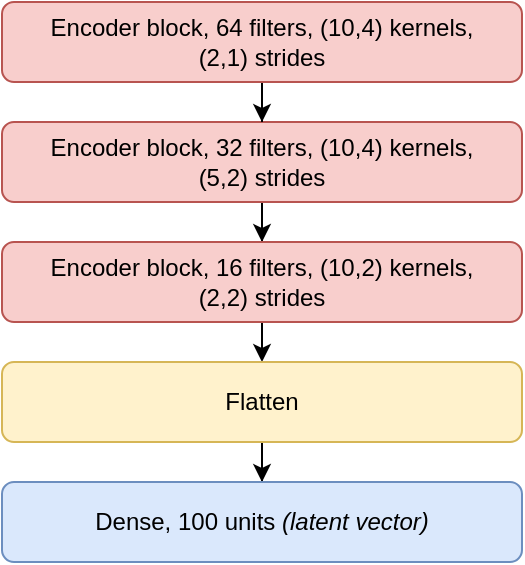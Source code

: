 <mxfile version="12.6.5" type="device"><diagram id="mADj3N52reezFfNrAovU" name="Page-1"><mxGraphModel dx="702" dy="824" grid="1" gridSize="10" guides="1" tooltips="1" connect="1" arrows="1" fold="1" page="1" pageScale="1" pageWidth="827" pageHeight="1169" math="1" shadow="0"><root><mxCell id="0"/><mxCell id="1" parent="0"/><mxCell id="KVp9MSCgRwjhDD4FNQpp-5" style="edgeStyle=orthogonalEdgeStyle;rounded=0;orthogonalLoop=1;jettySize=auto;html=1;" parent="1" source="Cw01MGH7N1lbKNJdQKr4-1" target="KVp9MSCgRwjhDD4FNQpp-1" edge="1"><mxGeometry relative="1" as="geometry"/></mxCell><mxCell id="Cw01MGH7N1lbKNJdQKr4-1" value="Encoder block, 32 filters, (10,4) kernels,&lt;br&gt;(5,2) strides" style="rounded=1;whiteSpace=wrap;html=1;fillColor=#f8cecc;strokeColor=#b85450;" parent="1" vertex="1"><mxGeometry x="80" y="80" width="260" height="40" as="geometry"/></mxCell><mxCell id="KVp9MSCgRwjhDD4FNQpp-6" style="edgeStyle=orthogonalEdgeStyle;rounded=0;orthogonalLoop=1;jettySize=auto;html=1;" parent="1" source="KVp9MSCgRwjhDD4FNQpp-1" edge="1"><mxGeometry relative="1" as="geometry"><mxPoint x="210" y="200" as="targetPoint"/></mxGeometry></mxCell><mxCell id="KVp9MSCgRwjhDD4FNQpp-1" value="Encoder block, 16 filters, (10,2) kernels,&lt;br&gt;(2,2) strides" style="rounded=1;whiteSpace=wrap;html=1;fillColor=#f8cecc;strokeColor=#b85450;" parent="1" vertex="1"><mxGeometry x="80" y="140" width="260" height="40" as="geometry"/></mxCell><mxCell id="KVp9MSCgRwjhDD4FNQpp-8" style="edgeStyle=orthogonalEdgeStyle;rounded=0;orthogonalLoop=1;jettySize=auto;html=1;" parent="1" source="KVp9MSCgRwjhDD4FNQpp-3" target="KVp9MSCgRwjhDD4FNQpp-4" edge="1"><mxGeometry relative="1" as="geometry"/></mxCell><mxCell id="KVp9MSCgRwjhDD4FNQpp-3" value="Flatten" style="rounded=1;whiteSpace=wrap;html=1;fillColor=#fff2cc;strokeColor=#d6b656;" parent="1" vertex="1"><mxGeometry x="80" y="200" width="260" height="40" as="geometry"/></mxCell><mxCell id="KVp9MSCgRwjhDD4FNQpp-4" value="Dense, 100 units &lt;i&gt;(latent vector)&lt;/i&gt;" style="rounded=1;whiteSpace=wrap;html=1;fillColor=#dae8fc;strokeColor=#6c8ebf;" parent="1" vertex="1"><mxGeometry x="80" y="260" width="260" height="40" as="geometry"/></mxCell><mxCell id="WnJvdNGlCc1kFRzwmSrk-2" style="edgeStyle=orthogonalEdgeStyle;rounded=0;orthogonalLoop=1;jettySize=auto;html=1;" parent="1" source="WnJvdNGlCc1kFRzwmSrk-1" target="Cw01MGH7N1lbKNJdQKr4-1" edge="1"><mxGeometry relative="1" as="geometry"/></mxCell><mxCell id="WnJvdNGlCc1kFRzwmSrk-1" value="Encoder block, 64 filters, (10,4) kernels,&lt;br&gt;(2,1) strides" style="rounded=1;whiteSpace=wrap;html=1;fillColor=#f8cecc;strokeColor=#b85450;" parent="1" vertex="1"><mxGeometry x="80" y="20" width="260" height="40" as="geometry"/></mxCell></root></mxGraphModel></diagram></mxfile>